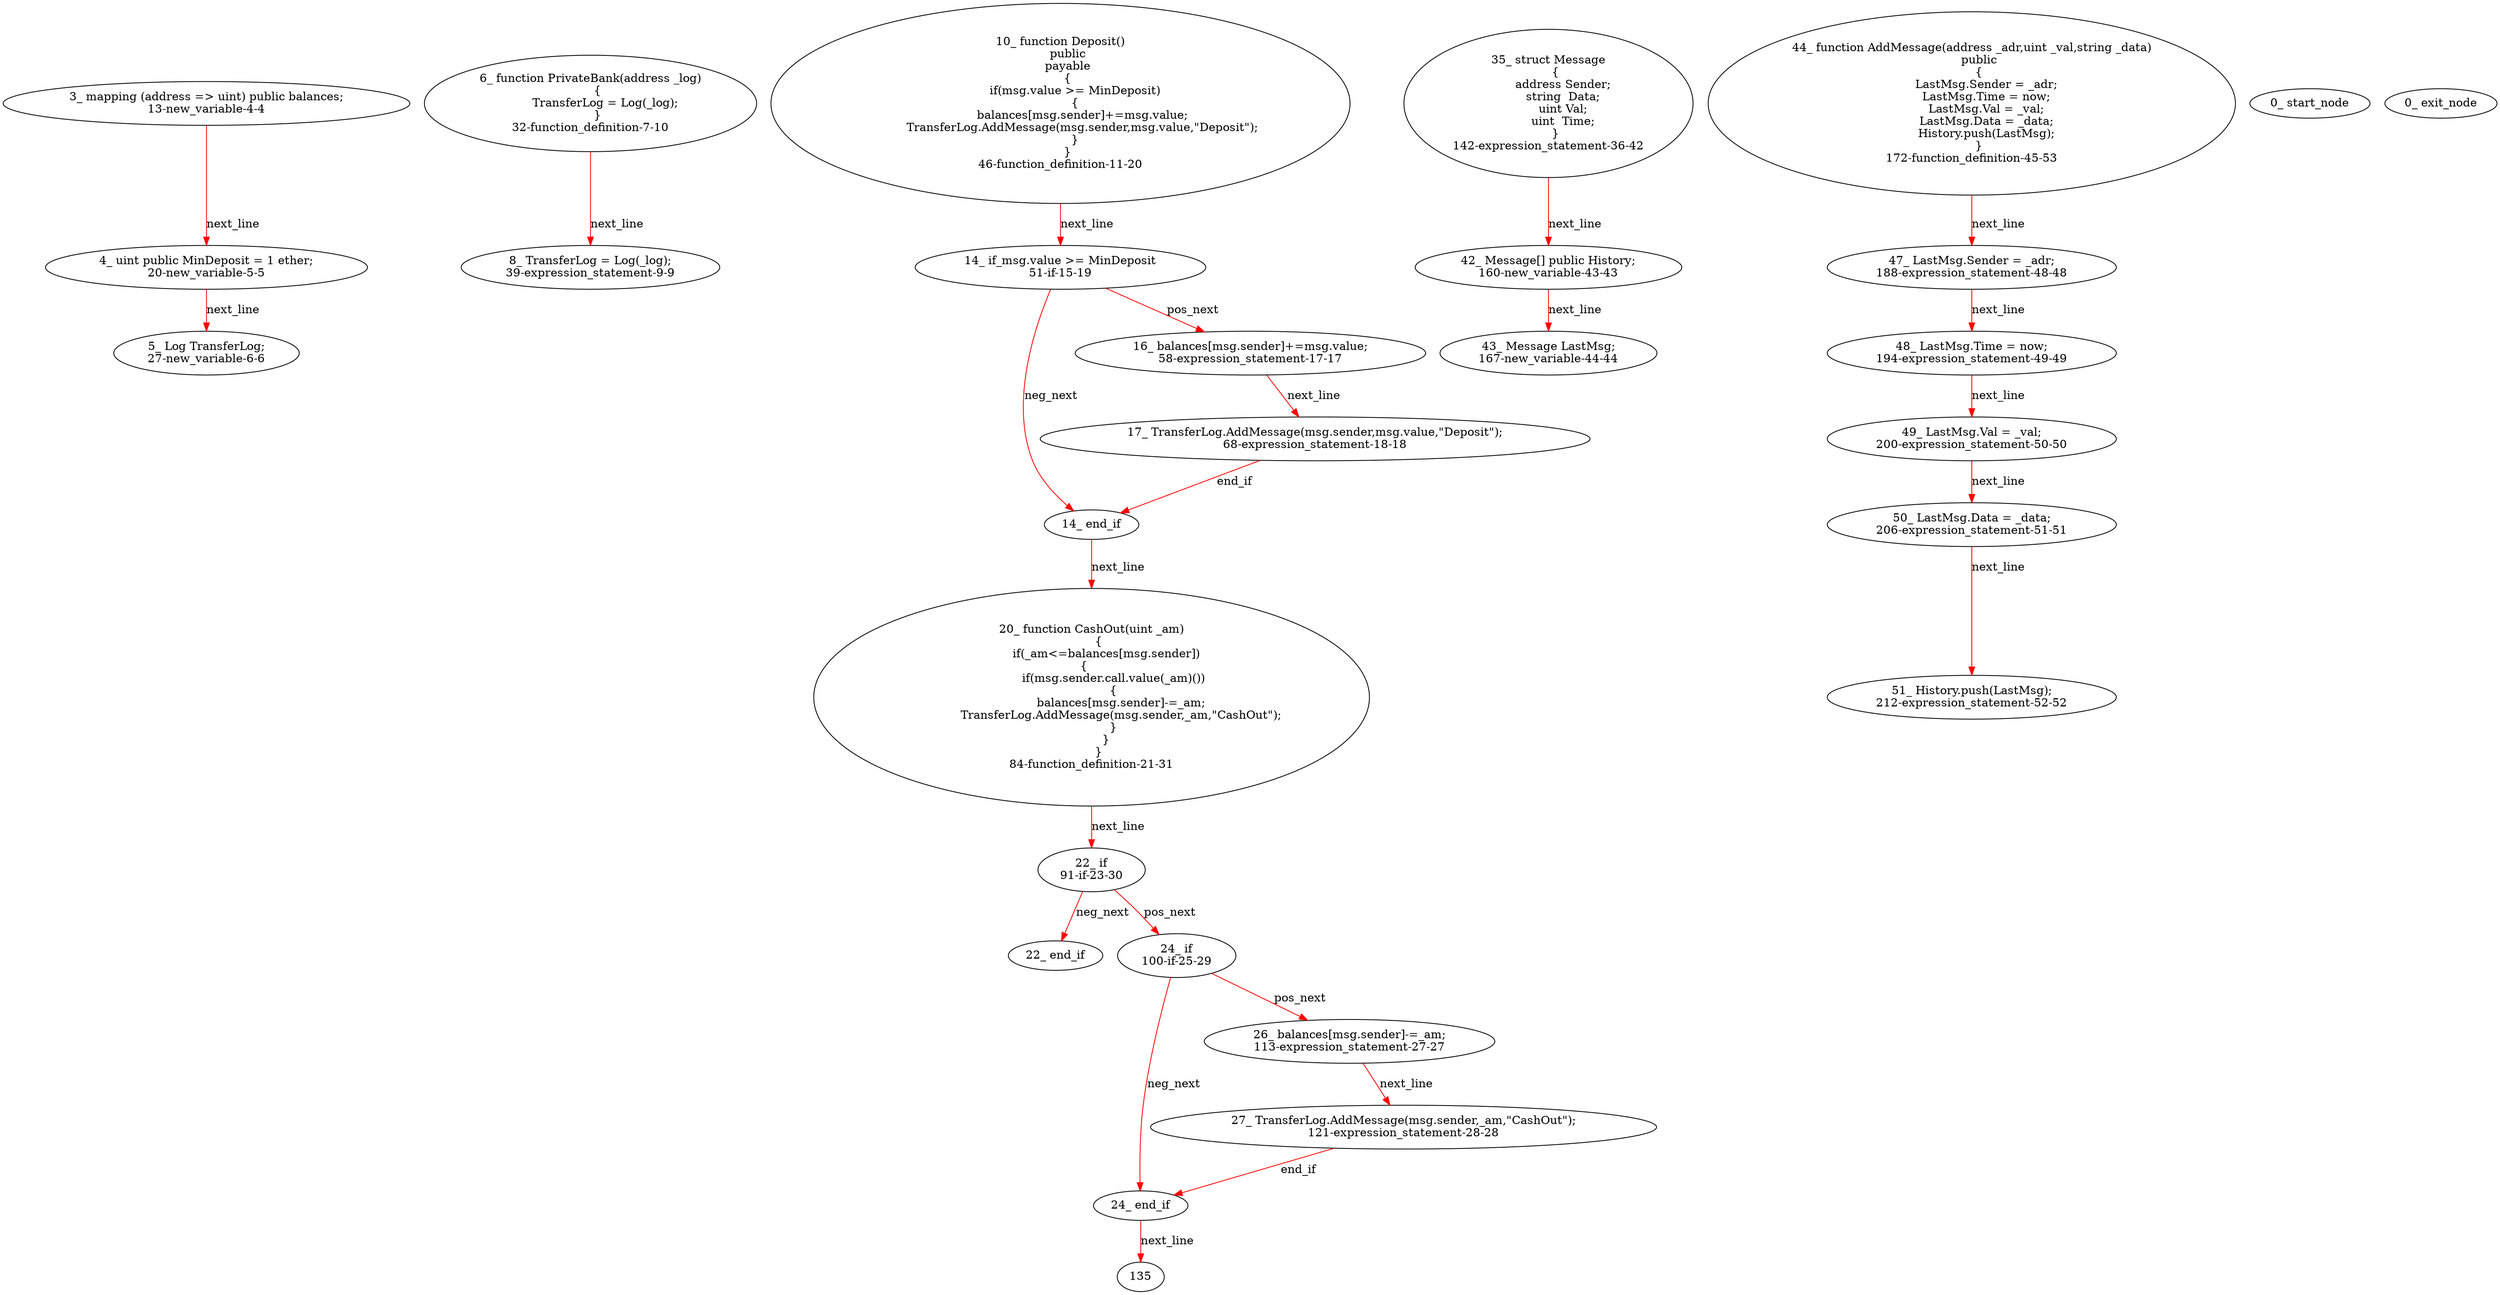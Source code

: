 digraph  {
13 [label="3_ mapping (address => uint) public balances;\n13-new_variable-4-4", method="", type_label=new_variable];
20 [label="4_ uint public MinDeposit = 1 ether;\n20-new_variable-5-5", method="", type_label=new_variable];
27 [label="5_ Log TransferLog;\n27-new_variable-6-6", method="", type_label=new_variable];
32 [label="6_ function PrivateBank(address _log)\n    {\n        TransferLog = Log(_log);\n    }\n32-function_definition-7-10", method="PrivateBank(address _log)", type_label=function_definition];
39 [label="8_ TransferLog = Log(_log);\n39-expression_statement-9-9", method="PrivateBank(address _log)", type_label=expression_statement];
46 [label="10_ function Deposit()\n    public\n    payable\n    {\n        if(msg.value >= MinDeposit)\n        {\n            balances[msg.sender]+=msg.value;\n            TransferLog.AddMessage(msg.sender,msg.value,\"Deposit\");\n        }\n    }\n46-function_definition-11-20", method="Deposit()", type_label=function_definition];
51 [label="14_ if_msg.value >= MinDeposit\n51-if-15-19", method="Deposit()", type_label=if];
265 [label="14_ end_if", method="Deposit()", type_label=end_if];
58 [label="16_ balances[msg.sender]+=msg.value;\n58-expression_statement-17-17", method="Deposit()", type_label=expression_statement];
68 [label="17_ TransferLog.AddMessage(msg.sender,msg.value,\"Deposit\");\n68-expression_statement-18-18", method="Deposit()", type_label=expression_statement];
84 [label="20_ function CashOut(uint _am)\n    {\n        if(_am<=balances[msg.sender])\n        {            \n            if(msg.sender.call.value(_am)())\n            {\n                balances[msg.sender]-=_am;\n                TransferLog.AddMessage(msg.sender,_am,\"CashOut\");\n            }\n        }\n    }\n84-function_definition-21-31", method="CashOut(uint _am)", type_label=function_definition];
91 [label="22_ if\n91-if-23-30", method="CashOut(uint _am)", type_label=if];
305 [label="22_ end_if", method="CashOut(uint _am)", type_label=end_if];
100 [label="24_ if\n100-if-25-29", method="CashOut(uint _am)", type_label=if];
314 [label="24_ end_if", method="CashOut(uint _am)", type_label=end_if];
113 [label="26_ balances[msg.sender]-=_am;\n113-expression_statement-27-27", method="CashOut(uint _am)", type_label=expression_statement];
121 [label="27_ TransferLog.AddMessage(msg.sender,_am,\"CashOut\");\n121-expression_statement-28-28", method="CashOut(uint _am)", type_label=expression_statement];
142 [label="35_ struct Message\n    {\n        address Sender;\n        string  Data;\n        uint Val;\n        uint  Time;\n    }\n142-expression_statement-36-42", method="Message()", type_label=expression_statement];
160 [label="42_ Message[] public History;\n160-new_variable-43-43", method="", type_label=new_variable];
167 [label="43_ Message LastMsg;\n167-new_variable-44-44", method="", type_label=new_variable];
172 [label="44_ function AddMessage(address _adr,uint _val,string _data)\n    public\n    {\n        LastMsg.Sender = _adr;\n        LastMsg.Time = now;\n        LastMsg.Val = _val;\n        LastMsg.Data = _data;\n        History.push(LastMsg);\n    }\n172-function_definition-45-53", method="AddMessage(address _adr,uint _val,string _data)", type_label=function_definition];
188 [label="47_ LastMsg.Sender = _adr;\n188-expression_statement-48-48", method="AddMessage(address _adr,uint _val,string _data)", type_label=expression_statement];
194 [label="48_ LastMsg.Time = now;\n194-expression_statement-49-49", method="AddMessage(address _adr,uint _val,string _data)", type_label=expression_statement];
200 [label="49_ LastMsg.Val = _val;\n200-expression_statement-50-50", method="AddMessage(address _adr,uint _val,string _data)", type_label=expression_statement];
206 [label="50_ LastMsg.Data = _data;\n206-expression_statement-51-51", method="AddMessage(address _adr,uint _val,string _data)", type_label=expression_statement];
212 [label="51_ History.push(LastMsg);\n212-expression_statement-52-52", method="AddMessage(address _adr,uint _val,string _data)", type_label=expression_statement];
1 [label="0_ start_node", method="", type_label=start];
2 [label="0_ exit_node", method="", type_label=exit];
135;
13 -> 20  [color=red, controlflow_type=next_line, edge_type=CFG_edge, key=0, label=next_line];
20 -> 27  [color=red, controlflow_type=next_line, edge_type=CFG_edge, key=0, label=next_line];
32 -> 39  [color=red, controlflow_type=next_line, edge_type=CFG_edge, key=0, label=next_line];
46 -> 51  [color=red, controlflow_type=next_line, edge_type=CFG_edge, key=0, label=next_line];
51 -> 58  [color=red, controlflow_type=pos_next, edge_type=CFG_edge, key=0, label=pos_next];
51 -> 265  [color=red, controlflow_type=neg_next, edge_type=CFG_edge, key=0, label=neg_next];
265 -> 84  [color=red, controlflow_type=next_line, edge_type=CFG_edge, key=0, label=next_line];
58 -> 68  [color=red, controlflow_type=next_line, edge_type=CFG_edge, key=0, label=next_line];
68 -> 265  [color=red, controlflow_type=end_if, edge_type=CFG_edge, key=0, label=end_if];
84 -> 91  [color=red, controlflow_type=next_line, edge_type=CFG_edge, key=0, label=next_line];
91 -> 100  [color=red, controlflow_type=pos_next, edge_type=CFG_edge, key=0, label=pos_next];
91 -> 305  [color=red, controlflow_type=neg_next, edge_type=CFG_edge, key=0, label=neg_next];
100 -> 113  [color=red, controlflow_type=pos_next, edge_type=CFG_edge, key=0, label=pos_next];
100 -> 314  [color=red, controlflow_type=neg_next, edge_type=CFG_edge, key=0, label=neg_next];
314 -> 135  [color=red, controlflow_type=next_line, edge_type=CFG_edge, key=0, label=next_line];
113 -> 121  [color=red, controlflow_type=next_line, edge_type=CFG_edge, key=0, label=next_line];
121 -> 314  [color=red, controlflow_type=end_if, edge_type=CFG_edge, key=0, label=end_if];
142 -> 160  [color=red, controlflow_type=next_line, edge_type=CFG_edge, key=0, label=next_line];
160 -> 167  [color=red, controlflow_type=next_line, edge_type=CFG_edge, key=0, label=next_line];
172 -> 188  [color=red, controlflow_type=next_line, edge_type=CFG_edge, key=0, label=next_line];
188 -> 194  [color=red, controlflow_type=next_line, edge_type=CFG_edge, key=0, label=next_line];
194 -> 200  [color=red, controlflow_type=next_line, edge_type=CFG_edge, key=0, label=next_line];
200 -> 206  [color=red, controlflow_type=next_line, edge_type=CFG_edge, key=0, label=next_line];
206 -> 212  [color=red, controlflow_type=next_line, edge_type=CFG_edge, key=0, label=next_line];
}
